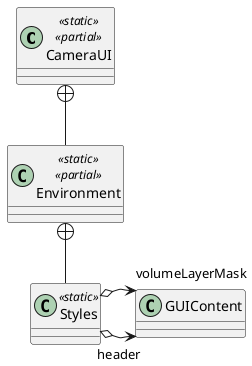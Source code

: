@startuml
class CameraUI <<static>> <<partial>> {
}
class Environment <<static>> <<partial>> {
}
class Styles <<static>> {
}
CameraUI +-- Environment
Environment +-- Styles
Styles o-> "header" GUIContent
Styles o-> "volumeLayerMask" GUIContent
@enduml
